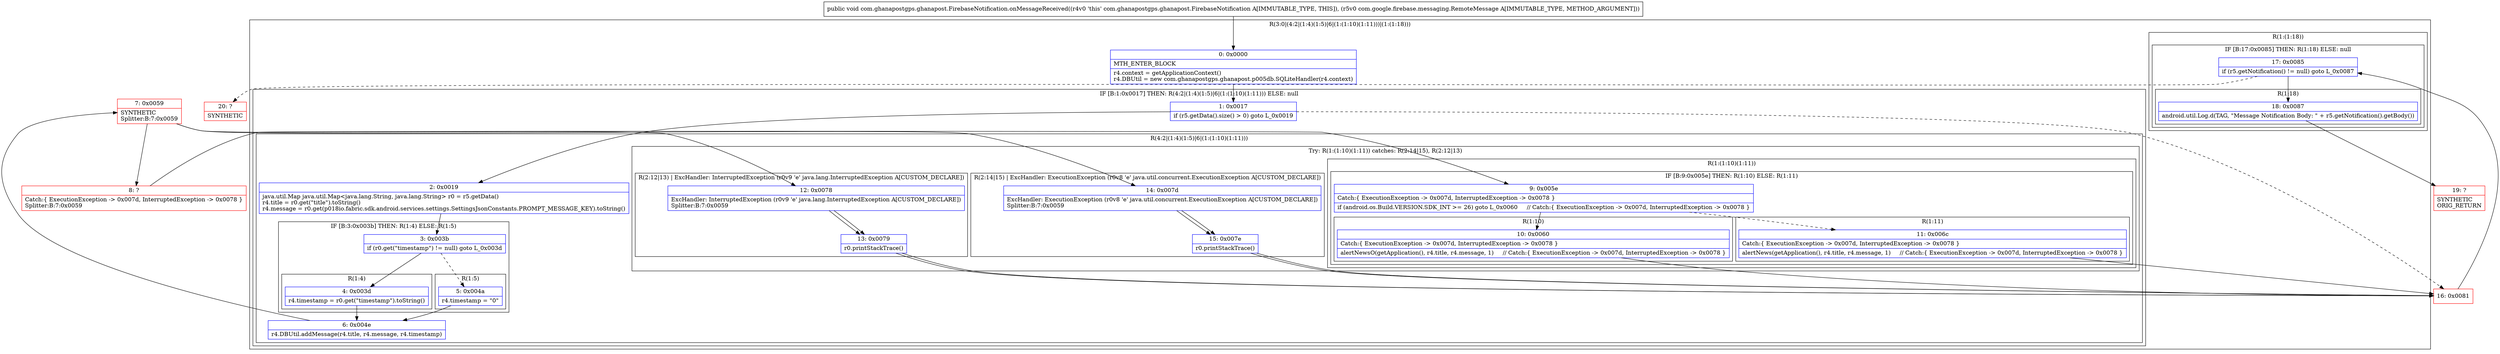 digraph "CFG forcom.ghanapostgps.ghanapost.FirebaseNotification.onMessageReceived(Lcom\/google\/firebase\/messaging\/RemoteMessage;)V" {
subgraph cluster_Region_1951664332 {
label = "R(3:0|(4:2|(1:4)(1:5)|6|(1:(1:10)(1:11)))|(1:(1:18)))";
node [shape=record,color=blue];
Node_0 [shape=record,label="{0\:\ 0x0000|MTH_ENTER_BLOCK\l|r4.context = getApplicationContext()\lr4.DBUtil = new com.ghanapostgps.ghanapost.p005db.SQLiteHandler(r4.context)\l}"];
subgraph cluster_IfRegion_225394454 {
label = "IF [B:1:0x0017] THEN: R(4:2|(1:4)(1:5)|6|(1:(1:10)(1:11))) ELSE: null";
node [shape=record,color=blue];
Node_1 [shape=record,label="{1\:\ 0x0017|if (r5.getData().size() \> 0) goto L_0x0019\l}"];
subgraph cluster_Region_1368835955 {
label = "R(4:2|(1:4)(1:5)|6|(1:(1:10)(1:11)))";
node [shape=record,color=blue];
Node_2 [shape=record,label="{2\:\ 0x0019|java.util.Map java.util.Map\<java.lang.String, java.lang.String\> r0 = r5.getData()\lr4.title = r0.get(\"title\").toString()\lr4.message = r0.get(p018io.fabric.sdk.android.services.settings.SettingsJsonConstants.PROMPT_MESSAGE_KEY).toString()\l}"];
subgraph cluster_IfRegion_1018892292 {
label = "IF [B:3:0x003b] THEN: R(1:4) ELSE: R(1:5)";
node [shape=record,color=blue];
Node_3 [shape=record,label="{3\:\ 0x003b|if (r0.get(\"timestamp\") != null) goto L_0x003d\l}"];
subgraph cluster_Region_227574128 {
label = "R(1:4)";
node [shape=record,color=blue];
Node_4 [shape=record,label="{4\:\ 0x003d|r4.timestamp = r0.get(\"timestamp\").toString()\l}"];
}
subgraph cluster_Region_2053930214 {
label = "R(1:5)";
node [shape=record,color=blue];
Node_5 [shape=record,label="{5\:\ 0x004a|r4.timestamp = \"0\"\l}"];
}
}
Node_6 [shape=record,label="{6\:\ 0x004e|r4.DBUtil.addMessage(r4.title, r4.message, r4.timestamp)\l}"];
subgraph cluster_TryCatchRegion_1041635815 {
label = "Try: R(1:(1:10)(1:11)) catches: R(2:14|15), R(2:12|13)";
node [shape=record,color=blue];
subgraph cluster_Region_1792042113 {
label = "R(1:(1:10)(1:11))";
node [shape=record,color=blue];
subgraph cluster_IfRegion_506683714 {
label = "IF [B:9:0x005e] THEN: R(1:10) ELSE: R(1:11)";
node [shape=record,color=blue];
Node_9 [shape=record,label="{9\:\ 0x005e|Catch:\{ ExecutionException \-\> 0x007d, InterruptedException \-\> 0x0078 \}\l|if (android.os.Build.VERSION.SDK_INT \>= 26) goto L_0x0060     \/\/ Catch:\{ ExecutionException \-\> 0x007d, InterruptedException \-\> 0x0078 \}\l}"];
subgraph cluster_Region_119649582 {
label = "R(1:10)";
node [shape=record,color=blue];
Node_10 [shape=record,label="{10\:\ 0x0060|Catch:\{ ExecutionException \-\> 0x007d, InterruptedException \-\> 0x0078 \}\l|alertNewsO(getApplication(), r4.title, r4.message, 1)     \/\/ Catch:\{ ExecutionException \-\> 0x007d, InterruptedException \-\> 0x0078 \}\l}"];
}
subgraph cluster_Region_158747916 {
label = "R(1:11)";
node [shape=record,color=blue];
Node_11 [shape=record,label="{11\:\ 0x006c|Catch:\{ ExecutionException \-\> 0x007d, InterruptedException \-\> 0x0078 \}\l|alertNews(getApplication(), r4.title, r4.message, 1)     \/\/ Catch:\{ ExecutionException \-\> 0x007d, InterruptedException \-\> 0x0078 \}\l}"];
}
}
}
subgraph cluster_Region_1626064079 {
label = "R(2:14|15) | ExcHandler: ExecutionException (r0v8 'e' java.util.concurrent.ExecutionException A[CUSTOM_DECLARE])\l";
node [shape=record,color=blue];
Node_14 [shape=record,label="{14\:\ 0x007d|ExcHandler: ExecutionException (r0v8 'e' java.util.concurrent.ExecutionException A[CUSTOM_DECLARE])\lSplitter:B:7:0x0059\l}"];
Node_15 [shape=record,label="{15\:\ 0x007e|r0.printStackTrace()\l}"];
}
subgraph cluster_Region_1708626145 {
label = "R(2:12|13) | ExcHandler: InterruptedException (r0v9 'e' java.lang.InterruptedException A[CUSTOM_DECLARE])\l";
node [shape=record,color=blue];
Node_12 [shape=record,label="{12\:\ 0x0078|ExcHandler: InterruptedException (r0v9 'e' java.lang.InterruptedException A[CUSTOM_DECLARE])\lSplitter:B:7:0x0059\l}"];
Node_13 [shape=record,label="{13\:\ 0x0079|r0.printStackTrace()\l}"];
}
}
}
}
subgraph cluster_Region_1867891120 {
label = "R(1:(1:18))";
node [shape=record,color=blue];
subgraph cluster_IfRegion_1416687483 {
label = "IF [B:17:0x0085] THEN: R(1:18) ELSE: null";
node [shape=record,color=blue];
Node_17 [shape=record,label="{17\:\ 0x0085|if (r5.getNotification() != null) goto L_0x0087\l}"];
subgraph cluster_Region_1778615430 {
label = "R(1:18)";
node [shape=record,color=blue];
Node_18 [shape=record,label="{18\:\ 0x0087|android.util.Log.d(TAG, \"Message Notification Body: \" + r5.getNotification().getBody())\l}"];
}
}
}
}
subgraph cluster_Region_1626064079 {
label = "R(2:14|15) | ExcHandler: ExecutionException (r0v8 'e' java.util.concurrent.ExecutionException A[CUSTOM_DECLARE])\l";
node [shape=record,color=blue];
Node_14 [shape=record,label="{14\:\ 0x007d|ExcHandler: ExecutionException (r0v8 'e' java.util.concurrent.ExecutionException A[CUSTOM_DECLARE])\lSplitter:B:7:0x0059\l}"];
Node_15 [shape=record,label="{15\:\ 0x007e|r0.printStackTrace()\l}"];
}
subgraph cluster_Region_1708626145 {
label = "R(2:12|13) | ExcHandler: InterruptedException (r0v9 'e' java.lang.InterruptedException A[CUSTOM_DECLARE])\l";
node [shape=record,color=blue];
Node_12 [shape=record,label="{12\:\ 0x0078|ExcHandler: InterruptedException (r0v9 'e' java.lang.InterruptedException A[CUSTOM_DECLARE])\lSplitter:B:7:0x0059\l}"];
Node_13 [shape=record,label="{13\:\ 0x0079|r0.printStackTrace()\l}"];
}
Node_7 [shape=record,color=red,label="{7\:\ 0x0059|SYNTHETIC\lSplitter:B:7:0x0059\l}"];
Node_8 [shape=record,color=red,label="{8\:\ ?|Catch:\{ ExecutionException \-\> 0x007d, InterruptedException \-\> 0x0078 \}\lSplitter:B:7:0x0059\l}"];
Node_16 [shape=record,color=red,label="{16\:\ 0x0081}"];
Node_19 [shape=record,color=red,label="{19\:\ ?|SYNTHETIC\lORIG_RETURN\l}"];
Node_20 [shape=record,color=red,label="{20\:\ ?|SYNTHETIC\l}"];
MethodNode[shape=record,label="{public void com.ghanapostgps.ghanapost.FirebaseNotification.onMessageReceived((r4v0 'this' com.ghanapostgps.ghanapost.FirebaseNotification A[IMMUTABLE_TYPE, THIS]), (r5v0 com.google.firebase.messaging.RemoteMessage A[IMMUTABLE_TYPE, METHOD_ARGUMENT])) }"];
MethodNode -> Node_0;
Node_0 -> Node_1;
Node_1 -> Node_2;
Node_1 -> Node_16[style=dashed];
Node_2 -> Node_3;
Node_3 -> Node_4;
Node_3 -> Node_5[style=dashed];
Node_4 -> Node_6;
Node_5 -> Node_6;
Node_6 -> Node_7;
Node_9 -> Node_10;
Node_9 -> Node_11[style=dashed];
Node_10 -> Node_16;
Node_11 -> Node_16;
Node_14 -> Node_15;
Node_15 -> Node_16;
Node_12 -> Node_13;
Node_13 -> Node_16;
Node_17 -> Node_18;
Node_17 -> Node_20[style=dashed];
Node_18 -> Node_19;
Node_14 -> Node_15;
Node_15 -> Node_16;
Node_12 -> Node_13;
Node_13 -> Node_16;
Node_7 -> Node_8;
Node_7 -> Node_14;
Node_7 -> Node_12;
Node_8 -> Node_9;
Node_16 -> Node_17;
}

